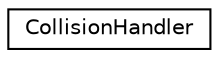 digraph "Graphical Class Hierarchy"
{
  edge [fontname="Helvetica",fontsize="10",labelfontname="Helvetica",labelfontsize="10"];
  node [fontname="Helvetica",fontsize="10",shape=record];
  rankdir="LR";
  Node0 [label="CollisionHandler",height=0.2,width=0.4,color="black", fillcolor="white", style="filled",URL="$class_collision_handler.html",tooltip="The purpose of this class is to resolve the collision decisions that occur during gameplay..."];
}
